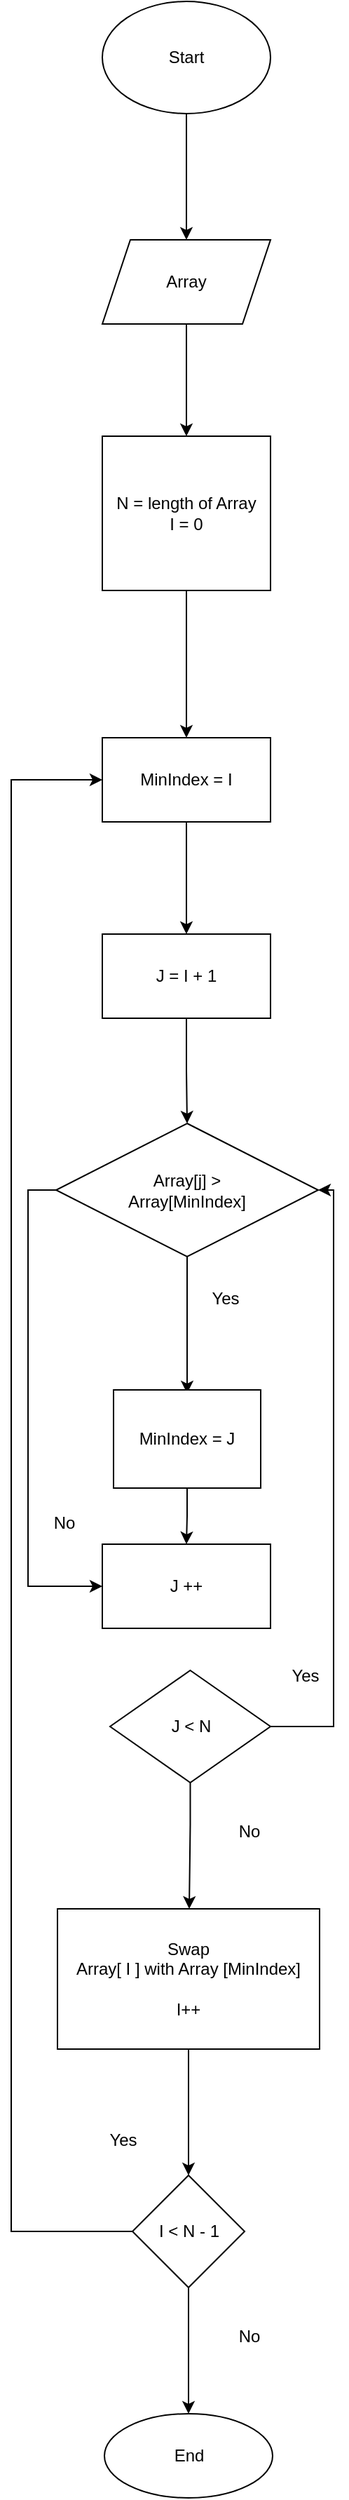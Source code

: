 <mxfile version="17.4.2" type="device"><diagram id="uQ2l_Q8KuhN32MlCMFxh" name="Page-1"><mxGraphModel dx="1102" dy="865" grid="1" gridSize="10" guides="1" tooltips="1" connect="1" arrows="1" fold="1" page="1" pageScale="1" pageWidth="850" pageHeight="1100" math="0" shadow="0"><root><mxCell id="0"/><mxCell id="1" parent="0"/><mxCell id="-iPMH7c3r5zMD7q6HfKw-5" value="" style="edgeStyle=orthogonalEdgeStyle;rounded=0;orthogonalLoop=1;jettySize=auto;html=1;" edge="1" parent="1" source="-iPMH7c3r5zMD7q6HfKw-1" target="-iPMH7c3r5zMD7q6HfKw-4"><mxGeometry relative="1" as="geometry"/></mxCell><mxCell id="-iPMH7c3r5zMD7q6HfKw-1" value="" style="ellipse;whiteSpace=wrap;html=1;" vertex="1" parent="1"><mxGeometry x="365" y="60" width="120" height="80" as="geometry"/></mxCell><mxCell id="-iPMH7c3r5zMD7q6HfKw-2" value="Start" style="text;html=1;strokeColor=none;fillColor=none;align=center;verticalAlign=middle;whiteSpace=wrap;rounded=0;" vertex="1" parent="1"><mxGeometry x="395" y="85" width="60" height="30" as="geometry"/></mxCell><mxCell id="-iPMH7c3r5zMD7q6HfKw-7" value="" style="edgeStyle=orthogonalEdgeStyle;rounded=0;orthogonalLoop=1;jettySize=auto;html=1;" edge="1" parent="1" source="-iPMH7c3r5zMD7q6HfKw-4" target="-iPMH7c3r5zMD7q6HfKw-6"><mxGeometry relative="1" as="geometry"/></mxCell><mxCell id="-iPMH7c3r5zMD7q6HfKw-4" value="Array" style="shape=parallelogram;perimeter=parallelogramPerimeter;whiteSpace=wrap;html=1;fixedSize=1;" vertex="1" parent="1"><mxGeometry x="365" y="230" width="120" height="60" as="geometry"/></mxCell><mxCell id="-iPMH7c3r5zMD7q6HfKw-9" value="" style="edgeStyle=orthogonalEdgeStyle;rounded=0;orthogonalLoop=1;jettySize=auto;html=1;" edge="1" parent="1" source="-iPMH7c3r5zMD7q6HfKw-6" target="-iPMH7c3r5zMD7q6HfKw-8"><mxGeometry relative="1" as="geometry"/></mxCell><mxCell id="-iPMH7c3r5zMD7q6HfKw-6" value="N = length of Array&lt;br&gt;I = 0" style="whiteSpace=wrap;html=1;" vertex="1" parent="1"><mxGeometry x="365" y="370" width="120" height="110" as="geometry"/></mxCell><mxCell id="-iPMH7c3r5zMD7q6HfKw-11" value="" style="edgeStyle=orthogonalEdgeStyle;rounded=0;orthogonalLoop=1;jettySize=auto;html=1;" edge="1" parent="1" source="-iPMH7c3r5zMD7q6HfKw-8" target="-iPMH7c3r5zMD7q6HfKw-10"><mxGeometry relative="1" as="geometry"/></mxCell><mxCell id="-iPMH7c3r5zMD7q6HfKw-8" value="MinIndex = I" style="whiteSpace=wrap;html=1;" vertex="1" parent="1"><mxGeometry x="365" y="585" width="120" height="60" as="geometry"/></mxCell><mxCell id="-iPMH7c3r5zMD7q6HfKw-13" value="" style="edgeStyle=orthogonalEdgeStyle;rounded=0;orthogonalLoop=1;jettySize=auto;html=1;" edge="1" parent="1" source="-iPMH7c3r5zMD7q6HfKw-10" target="-iPMH7c3r5zMD7q6HfKw-12"><mxGeometry relative="1" as="geometry"/></mxCell><mxCell id="-iPMH7c3r5zMD7q6HfKw-10" value="J = I + 1" style="whiteSpace=wrap;html=1;" vertex="1" parent="1"><mxGeometry x="365" y="725" width="120" height="60" as="geometry"/></mxCell><mxCell id="-iPMH7c3r5zMD7q6HfKw-15" value="" style="edgeStyle=orthogonalEdgeStyle;rounded=0;orthogonalLoop=1;jettySize=auto;html=1;" edge="1" parent="1" source="-iPMH7c3r5zMD7q6HfKw-12"><mxGeometry relative="1" as="geometry"><mxPoint x="425.5" y="1052.5" as="targetPoint"/></mxGeometry></mxCell><mxCell id="-iPMH7c3r5zMD7q6HfKw-39" style="edgeStyle=orthogonalEdgeStyle;rounded=0;orthogonalLoop=1;jettySize=auto;html=1;exitX=0;exitY=0.5;exitDx=0;exitDy=0;entryX=0;entryY=0.5;entryDx=0;entryDy=0;" edge="1" parent="1" source="-iPMH7c3r5zMD7q6HfKw-12" target="-iPMH7c3r5zMD7q6HfKw-37"><mxGeometry relative="1" as="geometry"/></mxCell><mxCell id="-iPMH7c3r5zMD7q6HfKw-12" value="Array[j] &amp;gt;&lt;br&gt;Array[MinIndex]" style="rhombus;whiteSpace=wrap;html=1;" vertex="1" parent="1"><mxGeometry x="332" y="860" width="187" height="95" as="geometry"/></mxCell><mxCell id="-iPMH7c3r5zMD7q6HfKw-19" value="" style="edgeStyle=orthogonalEdgeStyle;rounded=0;orthogonalLoop=1;jettySize=auto;html=1;" edge="1" parent="1" source="-iPMH7c3r5zMD7q6HfKw-16" target="-iPMH7c3r5zMD7q6HfKw-18"><mxGeometry relative="1" as="geometry"><Array as="points"><mxPoint x="427" y="1360"/><mxPoint x="427" y="1360"/></Array></mxGeometry></mxCell><mxCell id="-iPMH7c3r5zMD7q6HfKw-28" style="edgeStyle=orthogonalEdgeStyle;rounded=0;orthogonalLoop=1;jettySize=auto;html=1;exitX=1;exitY=0.5;exitDx=0;exitDy=0;entryX=1;entryY=0.5;entryDx=0;entryDy=0;" edge="1" parent="1" source="-iPMH7c3r5zMD7q6HfKw-16" target="-iPMH7c3r5zMD7q6HfKw-12"><mxGeometry relative="1" as="geometry"><mxPoint x="520" y="930" as="targetPoint"/><Array as="points"><mxPoint x="530" y="1290"/><mxPoint x="530" y="908"/></Array></mxGeometry></mxCell><mxCell id="-iPMH7c3r5zMD7q6HfKw-16" value="J &amp;lt; N" style="rhombus;whiteSpace=wrap;html=1;" vertex="1" parent="1"><mxGeometry x="370.5" y="1250" width="114.5" height="80" as="geometry"/></mxCell><mxCell id="-iPMH7c3r5zMD7q6HfKw-21" value="" style="edgeStyle=orthogonalEdgeStyle;rounded=0;orthogonalLoop=1;jettySize=auto;html=1;" edge="1" parent="1" source="-iPMH7c3r5zMD7q6HfKw-18" target="-iPMH7c3r5zMD7q6HfKw-20"><mxGeometry relative="1" as="geometry"/></mxCell><mxCell id="-iPMH7c3r5zMD7q6HfKw-18" value="Swap&lt;br&gt;Array[ I ] with Array [MinIndex]&lt;br&gt;&lt;br&gt;I++" style="whiteSpace=wrap;html=1;" vertex="1" parent="1"><mxGeometry x="333" y="1420" width="187" height="100" as="geometry"/></mxCell><mxCell id="-iPMH7c3r5zMD7q6HfKw-23" value="" style="edgeStyle=orthogonalEdgeStyle;rounded=0;orthogonalLoop=1;jettySize=auto;html=1;" edge="1" parent="1" source="-iPMH7c3r5zMD7q6HfKw-20" target="-iPMH7c3r5zMD7q6HfKw-22"><mxGeometry relative="1" as="geometry"/></mxCell><mxCell id="-iPMH7c3r5zMD7q6HfKw-24" style="edgeStyle=orthogonalEdgeStyle;rounded=0;orthogonalLoop=1;jettySize=auto;html=1;exitX=0;exitY=0.5;exitDx=0;exitDy=0;entryX=0;entryY=0.5;entryDx=0;entryDy=0;" edge="1" parent="1" source="-iPMH7c3r5zMD7q6HfKw-20" target="-iPMH7c3r5zMD7q6HfKw-8"><mxGeometry relative="1" as="geometry"><Array as="points"><mxPoint x="300" y="1650"/><mxPoint x="300" y="615"/></Array></mxGeometry></mxCell><mxCell id="-iPMH7c3r5zMD7q6HfKw-20" value="I &amp;lt; N - 1" style="rhombus;whiteSpace=wrap;html=1;" vertex="1" parent="1"><mxGeometry x="386.5" y="1610" width="80" height="80" as="geometry"/></mxCell><mxCell id="-iPMH7c3r5zMD7q6HfKw-22" value="End" style="ellipse;whiteSpace=wrap;html=1;" vertex="1" parent="1"><mxGeometry x="366.5" y="1780" width="120" height="60" as="geometry"/></mxCell><mxCell id="-iPMH7c3r5zMD7q6HfKw-25" value="No" style="text;html=1;strokeColor=none;fillColor=none;align=center;verticalAlign=middle;whiteSpace=wrap;rounded=0;" vertex="1" parent="1"><mxGeometry x="440" y="1710" width="60" height="30" as="geometry"/></mxCell><mxCell id="-iPMH7c3r5zMD7q6HfKw-26" value="Yes" style="text;html=1;strokeColor=none;fillColor=none;align=center;verticalAlign=middle;whiteSpace=wrap;rounded=0;" vertex="1" parent="1"><mxGeometry x="350" y="1570" width="60" height="30" as="geometry"/></mxCell><mxCell id="-iPMH7c3r5zMD7q6HfKw-27" value="No" style="text;html=1;strokeColor=none;fillColor=none;align=center;verticalAlign=middle;whiteSpace=wrap;rounded=0;" vertex="1" parent="1"><mxGeometry x="440" y="1350" width="60" height="30" as="geometry"/></mxCell><mxCell id="-iPMH7c3r5zMD7q6HfKw-30" value="Yes" style="text;html=1;strokeColor=none;fillColor=none;align=center;verticalAlign=middle;whiteSpace=wrap;rounded=0;" vertex="1" parent="1"><mxGeometry x="480" y="1238.75" width="60" height="30" as="geometry"/></mxCell><mxCell id="-iPMH7c3r5zMD7q6HfKw-32" value="No" style="text;html=1;strokeColor=none;fillColor=none;align=center;verticalAlign=middle;whiteSpace=wrap;rounded=0;" vertex="1" parent="1"><mxGeometry x="308.25" y="1130" width="60" height="30" as="geometry"/></mxCell><mxCell id="-iPMH7c3r5zMD7q6HfKw-33" value="Yes" style="text;html=1;strokeColor=none;fillColor=none;align=center;verticalAlign=middle;whiteSpace=wrap;rounded=0;" vertex="1" parent="1"><mxGeometry x="422.75" y="970" width="60" height="30" as="geometry"/></mxCell><mxCell id="-iPMH7c3r5zMD7q6HfKw-34" style="edgeStyle=orthogonalEdgeStyle;rounded=0;orthogonalLoop=1;jettySize=auto;html=1;exitX=0.5;exitY=1;exitDx=0;exitDy=0;" edge="1" parent="1"><mxGeometry relative="1" as="geometry"><mxPoint x="425.5" y="1150" as="sourcePoint"/><mxPoint x="425.5" y="1150" as="targetPoint"/></mxGeometry></mxCell><mxCell id="-iPMH7c3r5zMD7q6HfKw-38" value="" style="edgeStyle=orthogonalEdgeStyle;rounded=0;orthogonalLoop=1;jettySize=auto;html=1;" edge="1" parent="1" source="-iPMH7c3r5zMD7q6HfKw-35" target="-iPMH7c3r5zMD7q6HfKw-37"><mxGeometry relative="1" as="geometry"/></mxCell><mxCell id="-iPMH7c3r5zMD7q6HfKw-35" value="MinIndex = J" style="rounded=0;whiteSpace=wrap;html=1;" vertex="1" parent="1"><mxGeometry x="373" y="1050" width="105" height="70" as="geometry"/></mxCell><mxCell id="-iPMH7c3r5zMD7q6HfKw-37" value="J ++" style="whiteSpace=wrap;html=1;rounded=0;" vertex="1" parent="1"><mxGeometry x="365" y="1160" width="120" height="60" as="geometry"/></mxCell></root></mxGraphModel></diagram></mxfile>
